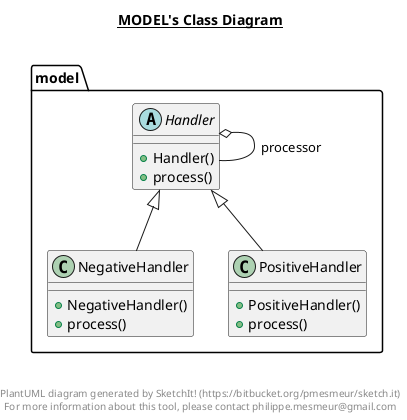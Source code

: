 @startuml

title __MODEL's Class Diagram__\n

  namespace model {
    abstract class model.Handler {
        + Handler()
        + process()
    }
  }
  

  namespace model {
    class model.NegativeHandler {
        + NegativeHandler()
        + process()
    }
  }
  

  namespace model {
    class model.PositiveHandler {
        + PositiveHandler()
        + process()
    }
  }
  

  model.Handler o-- model.Handler : processor
  model.NegativeHandler -up-|> model.Handler
  model.PositiveHandler -up-|> model.Handler


right footer


PlantUML diagram generated by SketchIt! (https://bitbucket.org/pmesmeur/sketch.it)
For more information about this tool, please contact philippe.mesmeur@gmail.com
endfooter

@enduml
